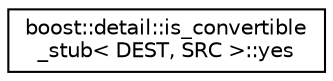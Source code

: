 digraph "Graphical Class Hierarchy"
{
  edge [fontname="Helvetica",fontsize="10",labelfontname="Helvetica",labelfontsize="10"];
  node [fontname="Helvetica",fontsize="10",shape=record];
  rankdir="LR";
  Node1 [label="boost::detail::is_convertible\l_stub\< DEST, SRC \>::yes",height=0.2,width=0.4,color="black", fillcolor="white", style="filled",URL="$structboost_1_1detail_1_1is__convertible__stub_1_1yes.html"];
}

